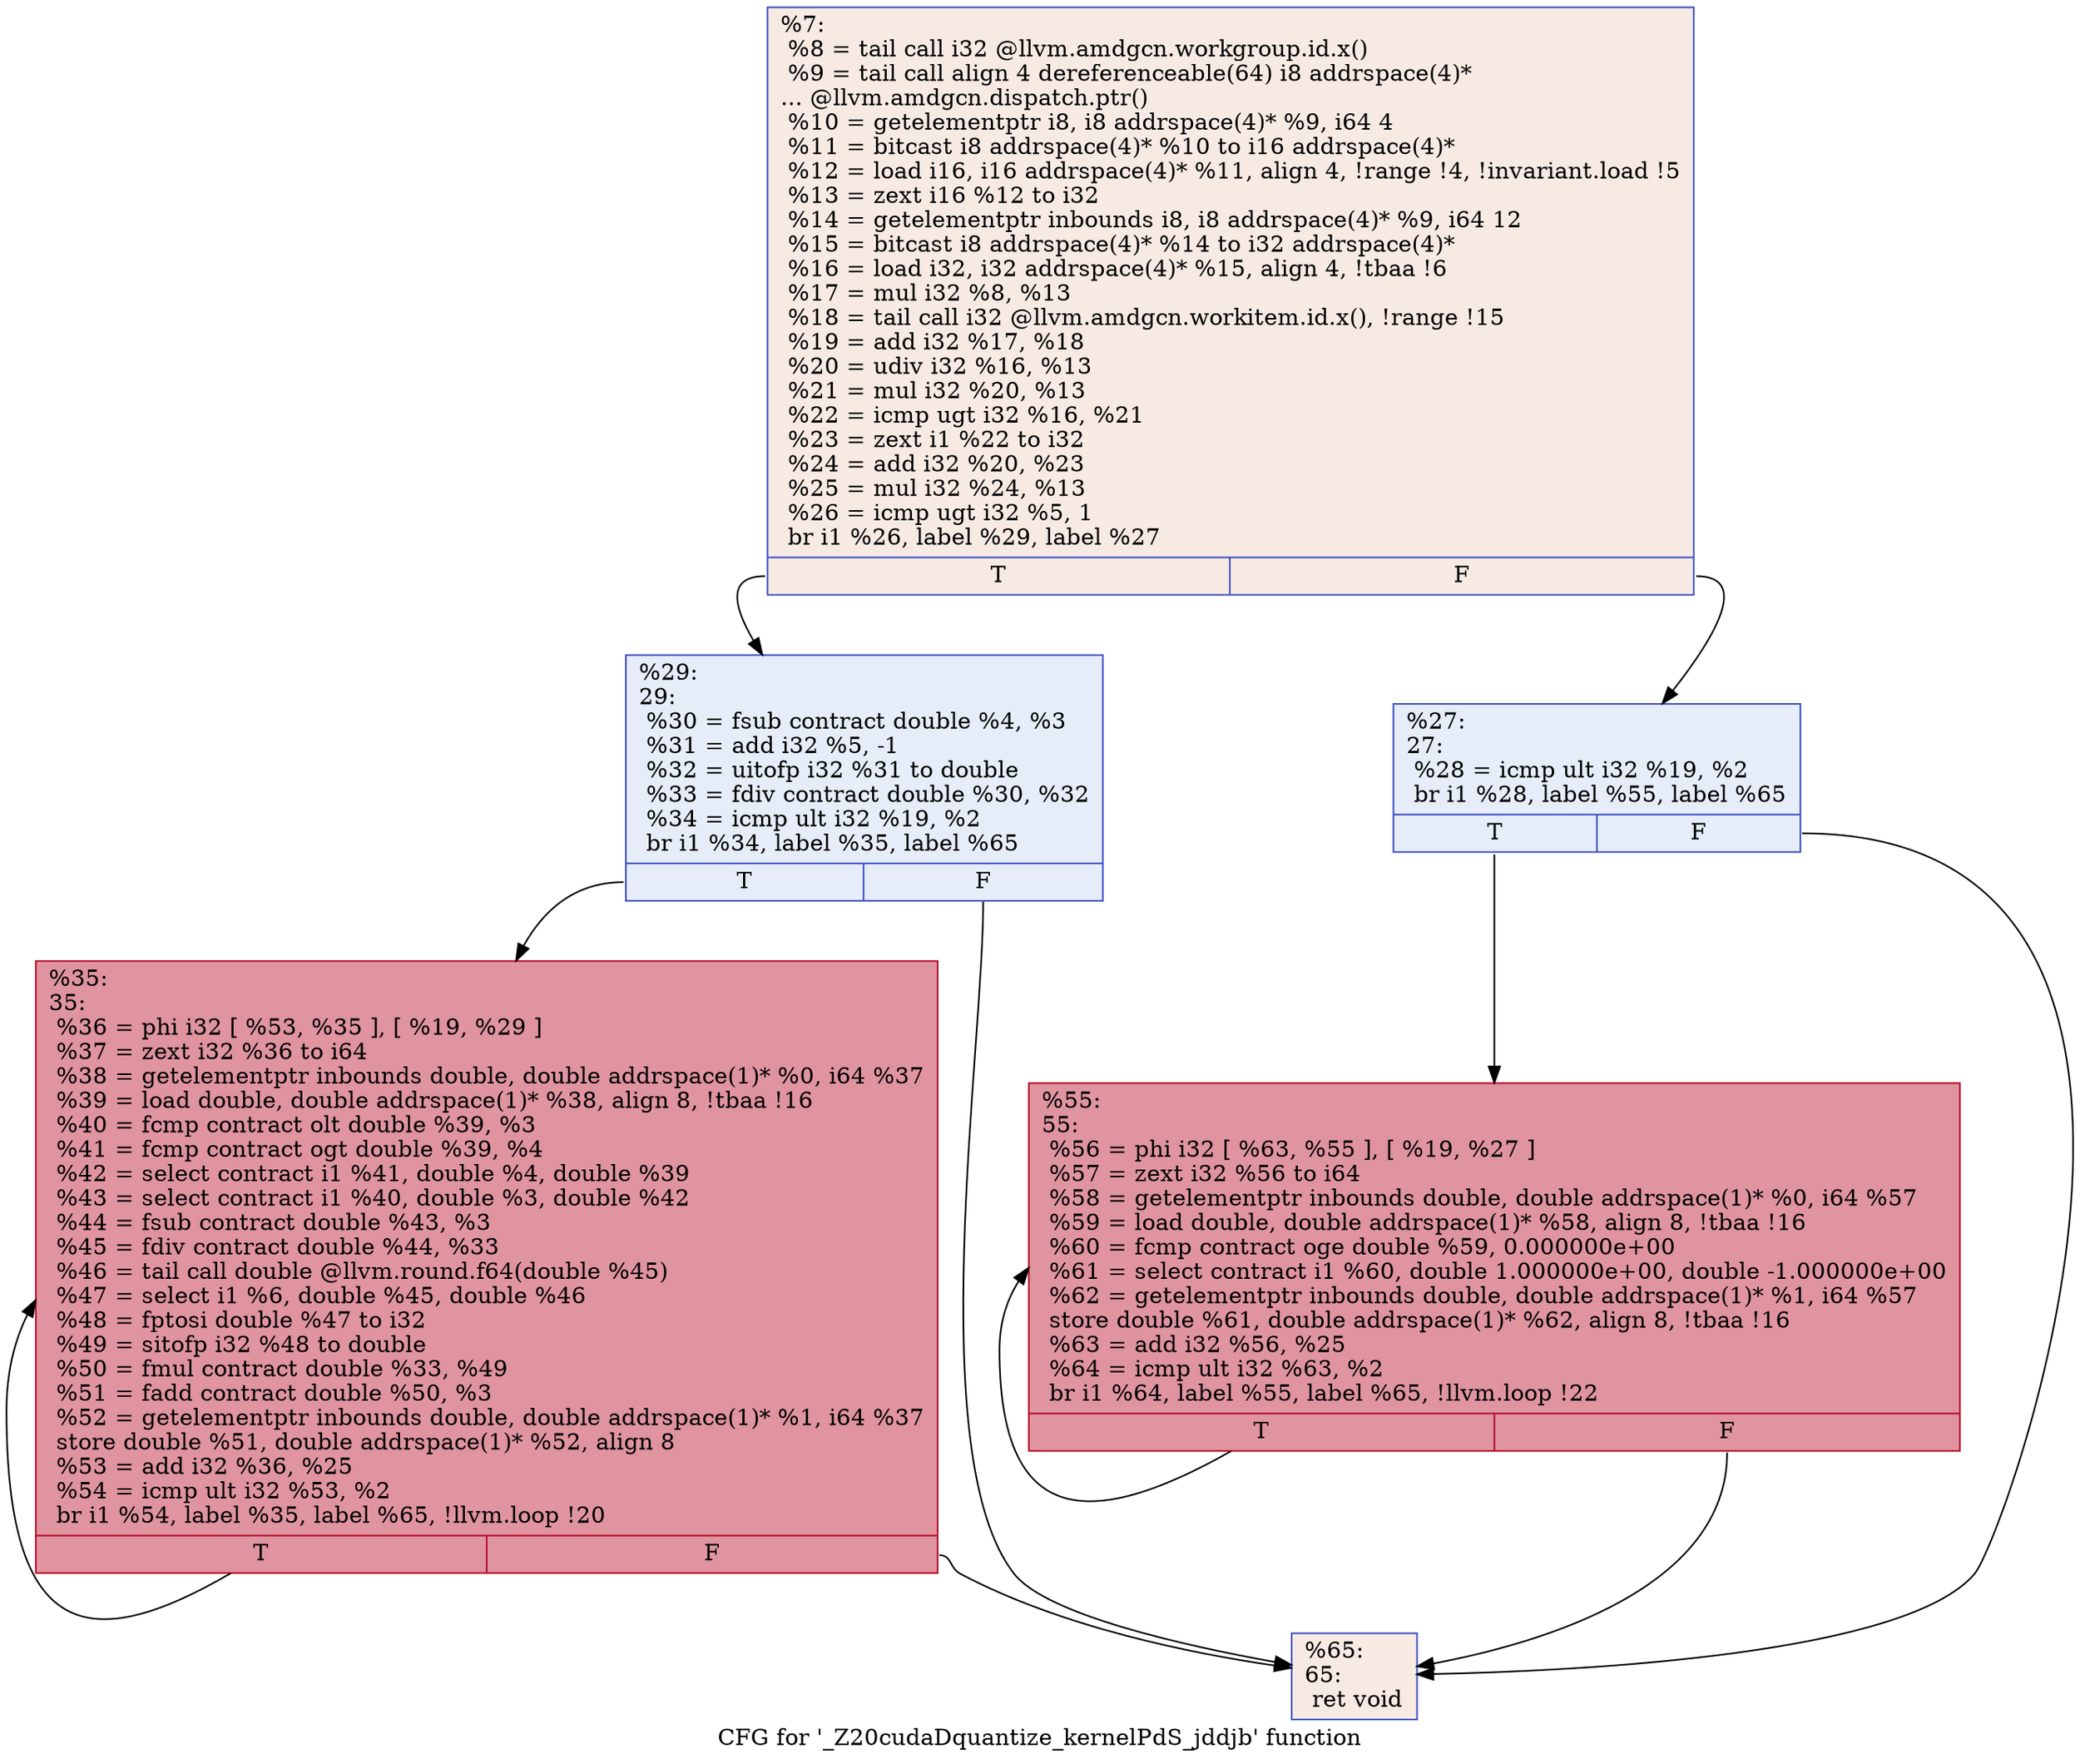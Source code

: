 digraph "CFG for '_Z20cudaDquantize_kernelPdS_jddjb' function" {
	label="CFG for '_Z20cudaDquantize_kernelPdS_jddjb' function";

	Node0x5f9dbe0 [shape=record,color="#3d50c3ff", style=filled, fillcolor="#eed0c070",label="{%7:\l  %8 = tail call i32 @llvm.amdgcn.workgroup.id.x()\l  %9 = tail call align 4 dereferenceable(64) i8 addrspace(4)*\l... @llvm.amdgcn.dispatch.ptr()\l  %10 = getelementptr i8, i8 addrspace(4)* %9, i64 4\l  %11 = bitcast i8 addrspace(4)* %10 to i16 addrspace(4)*\l  %12 = load i16, i16 addrspace(4)* %11, align 4, !range !4, !invariant.load !5\l  %13 = zext i16 %12 to i32\l  %14 = getelementptr inbounds i8, i8 addrspace(4)* %9, i64 12\l  %15 = bitcast i8 addrspace(4)* %14 to i32 addrspace(4)*\l  %16 = load i32, i32 addrspace(4)* %15, align 4, !tbaa !6\l  %17 = mul i32 %8, %13\l  %18 = tail call i32 @llvm.amdgcn.workitem.id.x(), !range !15\l  %19 = add i32 %17, %18\l  %20 = udiv i32 %16, %13\l  %21 = mul i32 %20, %13\l  %22 = icmp ugt i32 %16, %21\l  %23 = zext i1 %22 to i32\l  %24 = add i32 %20, %23\l  %25 = mul i32 %24, %13\l  %26 = icmp ugt i32 %5, 1\l  br i1 %26, label %29, label %27\l|{<s0>T|<s1>F}}"];
	Node0x5f9dbe0:s0 -> Node0x5fa0180;
	Node0x5f9dbe0:s1 -> Node0x5fa0210;
	Node0x5fa0210 [shape=record,color="#3d50c3ff", style=filled, fillcolor="#c7d7f070",label="{%27:\l27:                                               \l  %28 = icmp ult i32 %19, %2\l  br i1 %28, label %55, label %65\l|{<s0>T|<s1>F}}"];
	Node0x5fa0210:s0 -> Node0x5fa03e0;
	Node0x5fa0210:s1 -> Node0x5fa0430;
	Node0x5fa0180 [shape=record,color="#3d50c3ff", style=filled, fillcolor="#c7d7f070",label="{%29:\l29:                                               \l  %30 = fsub contract double %4, %3\l  %31 = add i32 %5, -1\l  %32 = uitofp i32 %31 to double\l  %33 = fdiv contract double %30, %32\l  %34 = icmp ult i32 %19, %2\l  br i1 %34, label %35, label %65\l|{<s0>T|<s1>F}}"];
	Node0x5fa0180:s0 -> Node0x5f9f950;
	Node0x5fa0180:s1 -> Node0x5fa0430;
	Node0x5f9f950 [shape=record,color="#b70d28ff", style=filled, fillcolor="#b70d2870",label="{%35:\l35:                                               \l  %36 = phi i32 [ %53, %35 ], [ %19, %29 ]\l  %37 = zext i32 %36 to i64\l  %38 = getelementptr inbounds double, double addrspace(1)* %0, i64 %37\l  %39 = load double, double addrspace(1)* %38, align 8, !tbaa !16\l  %40 = fcmp contract olt double %39, %3\l  %41 = fcmp contract ogt double %39, %4\l  %42 = select contract i1 %41, double %4, double %39\l  %43 = select contract i1 %40, double %3, double %42\l  %44 = fsub contract double %43, %3\l  %45 = fdiv contract double %44, %33\l  %46 = tail call double @llvm.round.f64(double %45)\l  %47 = select i1 %6, double %45, double %46\l  %48 = fptosi double %47 to i32\l  %49 = sitofp i32 %48 to double\l  %50 = fmul contract double %33, %49\l  %51 = fadd contract double %50, %3\l  %52 = getelementptr inbounds double, double addrspace(1)* %1, i64 %37\l  store double %51, double addrspace(1)* %52, align 8\l  %53 = add i32 %36, %25\l  %54 = icmp ult i32 %53, %2\l  br i1 %54, label %35, label %65, !llvm.loop !20\l|{<s0>T|<s1>F}}"];
	Node0x5f9f950:s0 -> Node0x5f9f950;
	Node0x5f9f950:s1 -> Node0x5fa0430;
	Node0x5fa03e0 [shape=record,color="#b70d28ff", style=filled, fillcolor="#b70d2870",label="{%55:\l55:                                               \l  %56 = phi i32 [ %63, %55 ], [ %19, %27 ]\l  %57 = zext i32 %56 to i64\l  %58 = getelementptr inbounds double, double addrspace(1)* %0, i64 %57\l  %59 = load double, double addrspace(1)* %58, align 8, !tbaa !16\l  %60 = fcmp contract oge double %59, 0.000000e+00\l  %61 = select contract i1 %60, double 1.000000e+00, double -1.000000e+00\l  %62 = getelementptr inbounds double, double addrspace(1)* %1, i64 %57\l  store double %61, double addrspace(1)* %62, align 8, !tbaa !16\l  %63 = add i32 %56, %25\l  %64 = icmp ult i32 %63, %2\l  br i1 %64, label %55, label %65, !llvm.loop !22\l|{<s0>T|<s1>F}}"];
	Node0x5fa03e0:s0 -> Node0x5fa03e0;
	Node0x5fa03e0:s1 -> Node0x5fa0430;
	Node0x5fa0430 [shape=record,color="#3d50c3ff", style=filled, fillcolor="#eed0c070",label="{%65:\l65:                                               \l  ret void\l}"];
}
